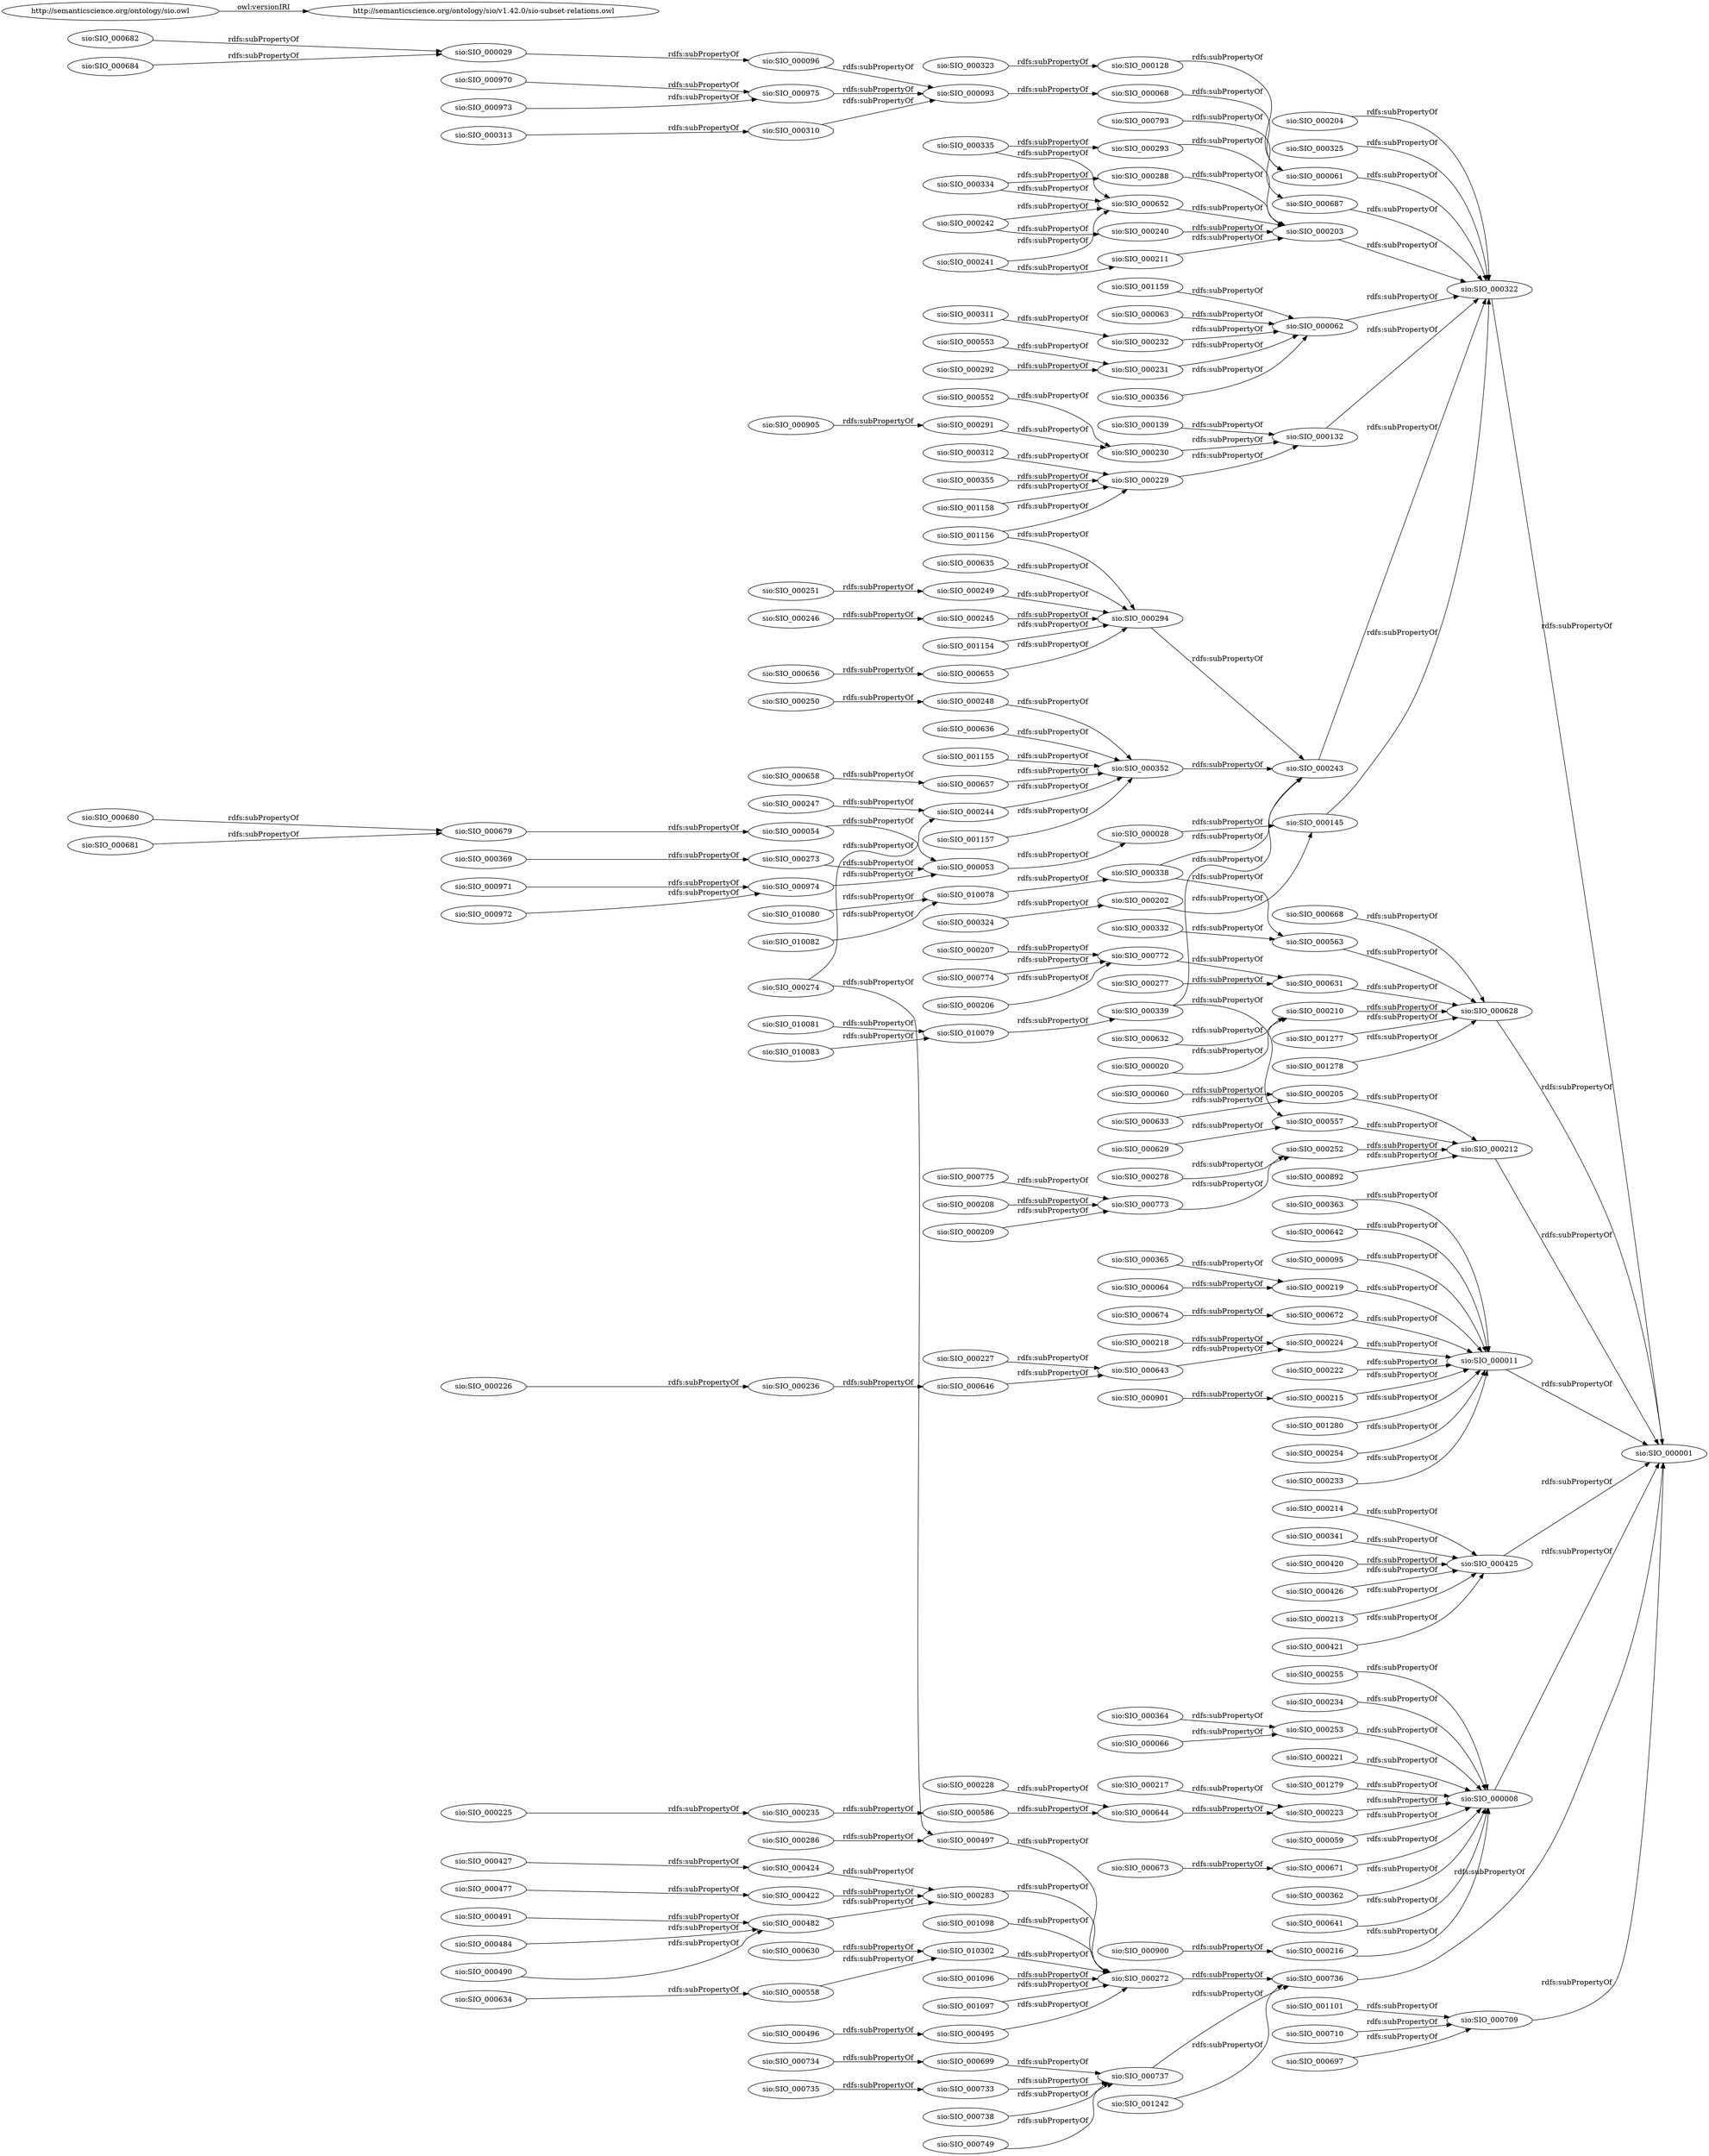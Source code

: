 digraph ar2dtool_diagram { 
rankdir=LR;
size="1501"
	"sio:SIO_000737" -> "sio:SIO_000736" [ label = "rdfs:subPropertyOf" ];
	"sio:SIO_000332" -> "sio:SIO_000563" [ label = "rdfs:subPropertyOf" ];
	"sio:SIO_000687" -> "sio:SIO_000322" [ label = "rdfs:subPropertyOf" ];
	"sio:SIO_000311" -> "sio:SIO_000232" [ label = "rdfs:subPropertyOf" ];
	"sio:SIO_000495" -> "sio:SIO_000272" [ label = "rdfs:subPropertyOf" ];
	"sio:SIO_000240" -> "sio:SIO_000203" [ label = "rdfs:subPropertyOf" ];
	"sio:SIO_000219" -> "sio:SIO_000011" [ label = "rdfs:subPropertyOf" ];
	"sio:SIO_000553" -> "sio:SIO_000231" [ label = "rdfs:subPropertyOf" ];
	"sio:SIO_000674" -> "sio:SIO_000672" [ label = "rdfs:subPropertyOf" ];
	"sio:SIO_000482" -> "sio:SIO_000283" [ label = "rdfs:subPropertyOf" ];
	"sio:SIO_000632" -> "sio:SIO_000210" [ label = "rdfs:subPropertyOf" ];
	"sio:SIO_000248" -> "sio:SIO_000352" [ label = "rdfs:subPropertyOf" ];
	"sio:SIO_000774" -> "sio:SIO_000772" [ label = "rdfs:subPropertyOf" ];
	"sio:SIO_000227" -> "sio:SIO_000643" [ label = "rdfs:subPropertyOf" ];
	"sio:SIO_000206" -> "sio:SIO_000772" [ label = "rdfs:subPropertyOf" ];
	"sio:SIO_000369" -> "sio:SIO_000273" [ label = "rdfs:subPropertyOf" ];
	"http://semanticscience.org/ontology/sio.owl" -> "http://semanticscience.org/ontology/sio/v1.42.0/sio-subset-relations.owl" [ label = "owl:versionIRI" ];
	"sio:SIO_000682" -> "sio:SIO_000029" [ label = "rdfs:subPropertyOf" ];
	"sio:SIO_000490" -> "sio:SIO_000482" [ label = "rdfs:subPropertyOf" ];
	"sio:SIO_000277" -> "sio:SIO_000631" [ label = "rdfs:subPropertyOf" ];
	"sio:SIO_010082" -> "sio:SIO_010078" [ label = "rdfs:subPropertyOf" ];
	"sio:SIO_000974" -> "sio:SIO_000053" [ label = "rdfs:subPropertyOf" ];
	"sio:SIO_000427" -> "sio:SIO_000424" [ label = "rdfs:subPropertyOf" ];
	"sio:SIO_000064" -> "sio:SIO_000219" [ label = "rdfs:subPropertyOf" ];
	"sio:SIO_000235" -> "sio:SIO_000586" [ label = "rdfs:subPropertyOf" ];
	"sio:SIO_000214" -> "sio:SIO_000425" [ label = "rdfs:subPropertyOf" ];
	"sio:SIO_000356" -> "sio:SIO_000062" [ label = "rdfs:subPropertyOf" ];
	"sio:SIO_000335" -> "sio:SIO_000652" [ label = "rdfs:subPropertyOf" ];
	"sio:SIO_000335" -> "sio:SIO_000293" [ label = "rdfs:subPropertyOf" ];
	"sio:SIO_000477" -> "sio:SIO_000422" [ label = "rdfs:subPropertyOf" ];
	"sio:SIO_000093" -> "sio:SIO_000068" [ label = "rdfs:subPropertyOf" ];
	"sio:SIO_001098" -> "sio:SIO_000272" [ label = "rdfs:subPropertyOf" ];
	"sio:SIO_000243" -> "sio:SIO_000322" [ label = "rdfs:subPropertyOf" ];
	"sio:SIO_000222" -> "sio:SIO_000011" [ label = "rdfs:subPropertyOf" ];
	"sio:SIO_000364" -> "sio:SIO_000253" [ label = "rdfs:subPropertyOf" ];
	"sio:SIO_000322" -> "sio:SIO_000001" [ label = "rdfs:subPropertyOf" ];
	"sio:SIO_001156" -> "sio:SIO_000294" [ label = "rdfs:subPropertyOf" ];
	"sio:SIO_001156" -> "sio:SIO_000229" [ label = "rdfs:subPropertyOf" ];
	"sio:SIO_000656" -> "sio:SIO_000655" [ label = "rdfs:subPropertyOf" ];
	"sio:SIO_000293" -> "sio:SIO_000203" [ label = "rdfs:subPropertyOf" ];
	"sio:SIO_000635" -> "sio:SIO_000294" [ label = "rdfs:subPropertyOf" ];
	"sio:SIO_000272" -> "sio:SIO_000736" [ label = "rdfs:subPropertyOf" ];
	"sio:SIO_001277" -> "sio:SIO_000628" [ label = "rdfs:subPropertyOf" ];
	"sio:SIO_000251" -> "sio:SIO_000249" [ label = "rdfs:subPropertyOf" ];
	"sio:SIO_000422" -> "sio:SIO_000283" [ label = "rdfs:subPropertyOf" ];
	"sio:SIO_000230" -> "sio:SIO_000132" [ label = "rdfs:subPropertyOf" ];
	"sio:SIO_000059" -> "sio:SIO_000008" [ label = "rdfs:subPropertyOf" ];
	"sio:SIO_000209" -> "sio:SIO_000773" [ label = "rdfs:subPropertyOf" ];
	"sio:SIO_000735" -> "sio:SIO_000733" [ label = "rdfs:subPropertyOf" ];
	"sio:SIO_000643" -> "sio:SIO_000224" [ label = "rdfs:subPropertyOf" ];
	"sio:SIO_001101" -> "sio:SIO_000709" [ label = "rdfs:subPropertyOf" ];
	"sio:SIO_000217" -> "sio:SIO_000223" [ label = "rdfs:subPropertyOf" ];
	"sio:SIO_000338" -> "sio:SIO_000563" [ label = "rdfs:subPropertyOf" ];
	"sio:SIO_000338" -> "sio:SIO_000243" [ label = "rdfs:subPropertyOf" ];
	"sio:SIO_000672" -> "sio:SIO_000011" [ label = "rdfs:subPropertyOf" ];
	"sio:SIO_000288" -> "sio:SIO_000203" [ label = "rdfs:subPropertyOf" ];
	"sio:SIO_000630" -> "sio:SIO_010302" [ label = "rdfs:subPropertyOf" ];
	"sio:SIO_000096" -> "sio:SIO_000093" [ label = "rdfs:subPropertyOf" ];
	"sio:SIO_000793" -> "sio:SIO_000687" [ label = "rdfs:subPropertyOf" ];
	"sio:SIO_000246" -> "sio:SIO_000245" [ label = "rdfs:subPropertyOf" ];
	"sio:SIO_000772" -> "sio:SIO_000631" [ label = "rdfs:subPropertyOf" ];
	"sio:SIO_000054" -> "sio:SIO_000053" [ label = "rdfs:subPropertyOf" ];
	"sio:SIO_000225" -> "sio:SIO_000235" [ label = "rdfs:subPropertyOf" ];
	"sio:SIO_000204" -> "sio:SIO_000322" [ label = "rdfs:subPropertyOf" ];
	"sio:SIO_000901" -> "sio:SIO_000215" [ label = "rdfs:subPropertyOf" ];
	"sio:SIO_000709" -> "sio:SIO_000001" [ label = "rdfs:subPropertyOf" ];
	"sio:SIO_000325" -> "sio:SIO_000322" [ label = "rdfs:subPropertyOf" ];
	"sio:SIO_000680" -> "sio:SIO_000679" [ label = "rdfs:subPropertyOf" ];
	"sio:SIO_001159" -> "sio:SIO_000062" [ label = "rdfs:subPropertyOf" ];
	"sio:SIO_010080" -> "sio:SIO_010078" [ label = "rdfs:subPropertyOf" ];
	"sio:SIO_001280" -> "sio:SIO_000011" [ label = "rdfs:subPropertyOf" ];
	"sio:SIO_000972" -> "sio:SIO_000974" [ label = "rdfs:subPropertyOf" ];
	"sio:SIO_000254" -> "sio:SIO_000011" [ label = "rdfs:subPropertyOf" ];
	"sio:SIO_000425" -> "sio:SIO_000001" [ label = "rdfs:subPropertyOf" ];
	"sio:SIO_000062" -> "sio:SIO_000322" [ label = "rdfs:subPropertyOf" ];
	"sio:SIO_000233" -> "sio:SIO_000011" [ label = "rdfs:subPropertyOf" ];
	"sio:SIO_000212" -> "sio:SIO_000001" [ label = "rdfs:subPropertyOf" ];
	"sio:SIO_000020" -> "sio:SIO_000210" [ label = "rdfs:subPropertyOf" ];
	"sio:SIO_000738" -> "sio:SIO_000737" [ label = "rdfs:subPropertyOf" ];
	"sio:SIO_000312" -> "sio:SIO_000229" [ label = "rdfs:subPropertyOf" ];
	"sio:SIO_000496" -> "sio:SIO_000495" [ label = "rdfs:subPropertyOf" ];
	"sio:SIO_000646" -> "sio:SIO_000643" [ label = "rdfs:subPropertyOf" ];
	"sio:SIO_000283" -> "sio:SIO_000272" [ label = "rdfs:subPropertyOf" ];
	"sio:SIO_001096" -> "sio:SIO_000272" [ label = "rdfs:subPropertyOf" ];
	"sio:SIO_000241" -> "sio:SIO_000652" [ label = "rdfs:subPropertyOf" ];
	"sio:SIO_000241" -> "sio:SIO_000211" [ label = "rdfs:subPropertyOf" ];
	"sio:SIO_000028" -> "sio:SIO_000145" [ label = "rdfs:subPropertyOf" ];
	"sio:SIO_000362" -> "sio:SIO_000008" [ label = "rdfs:subPropertyOf" ];
	"sio:SIO_000341" -> "sio:SIO_000425" [ label = "rdfs:subPropertyOf" ];
	"sio:SIO_000128" -> "sio:SIO_000061" [ label = "rdfs:subPropertyOf" ];
	"sio:SIO_001154" -> "sio:SIO_000294" [ label = "rdfs:subPropertyOf" ];
	"sio:SIO_000291" -> "sio:SIO_000230" [ label = "rdfs:subPropertyOf" ];
	"sio:SIO_000633" -> "sio:SIO_000205" [ label = "rdfs:subPropertyOf" ];
	"sio:SIO_000249" -> "sio:SIO_000294" [ label = "rdfs:subPropertyOf" ];
	"sio:SIO_000420" -> "sio:SIO_000425" [ label = "rdfs:subPropertyOf" ];
	"sio:SIO_000775" -> "sio:SIO_000773" [ label = "rdfs:subPropertyOf" ];
	"sio:SIO_000228" -> "sio:SIO_000644" [ label = "rdfs:subPropertyOf" ];
	"sio:SIO_000207" -> "sio:SIO_000772" [ label = "rdfs:subPropertyOf" ];
	"sio:SIO_000733" -> "sio:SIO_000737" [ label = "rdfs:subPropertyOf" ];
	"sio:SIO_000491" -> "sio:SIO_000482" [ label = "rdfs:subPropertyOf" ];
	"sio:SIO_000641" -> "sio:SIO_000008" [ label = "rdfs:subPropertyOf" ];
	"sio:SIO_000278" -> "sio:SIO_000252" [ label = "rdfs:subPropertyOf" ];
	"sio:SIO_000975" -> "sio:SIO_000093" [ label = "rdfs:subPropertyOf" ];
	"sio:SIO_010083" -> "sio:SIO_010079" [ label = "rdfs:subPropertyOf" ];
	"sio:SIO_000236" -> "sio:SIO_000646" [ label = "rdfs:subPropertyOf" ];
	"sio:SIO_000215" -> "sio:SIO_000011" [ label = "rdfs:subPropertyOf" ];
	"sio:SIO_000286" -> "sio:SIO_000497" [ label = "rdfs:subPropertyOf" ];
	"sio:SIO_000628" -> "sio:SIO_000001" [ label = "rdfs:subPropertyOf" ];
	"sio:SIO_000244" -> "sio:SIO_000352" [ label = "rdfs:subPropertyOf" ];
	"sio:SIO_000223" -> "sio:SIO_000008" [ label = "rdfs:subPropertyOf" ];
	"sio:SIO_000202" -> "sio:SIO_000145" [ label = "rdfs:subPropertyOf" ];
	"sio:SIO_000749" -> "sio:SIO_000737" [ label = "rdfs:subPropertyOf" ];
	"sio:SIO_000557" -> "sio:SIO_000212" [ label = "rdfs:subPropertyOf" ];
	"sio:SIO_000365" -> "sio:SIO_000219" [ label = "rdfs:subPropertyOf" ];
	"sio:SIO_000699" -> "sio:SIO_000737" [ label = "rdfs:subPropertyOf" ];
	"sio:SIO_000323" -> "sio:SIO_000128" [ label = "rdfs:subPropertyOf" ];
	"sio:SIO_001157" -> "sio:SIO_000352" [ label = "rdfs:subPropertyOf" ];
	"sio:SIO_000657" -> "sio:SIO_000352" [ label = "rdfs:subPropertyOf" ];
	"sio:SIO_000294" -> "sio:SIO_000243" [ label = "rdfs:subPropertyOf" ];
	"sio:SIO_000636" -> "sio:SIO_000352" [ label = "rdfs:subPropertyOf" ];
	"sio:SIO_000273" -> "sio:SIO_000053" [ label = "rdfs:subPropertyOf" ];
	"sio:SIO_000970" -> "sio:SIO_000975" [ label = "rdfs:subPropertyOf" ];
	"sio:SIO_010078" -> "sio:SIO_000338" [ label = "rdfs:subPropertyOf" ];
	"sio:SIO_000252" -> "sio:SIO_000212" [ label = "rdfs:subPropertyOf" ];
	"sio:SIO_001278" -> "sio:SIO_000628" [ label = "rdfs:subPropertyOf" ];
	"sio:SIO_000060" -> "sio:SIO_000205" [ label = "rdfs:subPropertyOf" ];
	"sio:SIO_000231" -> "sio:SIO_000062" [ label = "rdfs:subPropertyOf" ];
	"sio:SIO_000586" -> "sio:SIO_000644" [ label = "rdfs:subPropertyOf" ];
	"sio:SIO_000210" -> "sio:SIO_000628" [ label = "rdfs:subPropertyOf" ];
	"sio:SIO_000736" -> "sio:SIO_000001" [ label = "rdfs:subPropertyOf" ];
	"sio:SIO_000352" -> "sio:SIO_000243" [ label = "rdfs:subPropertyOf" ];
	"sio:SIO_000310" -> "sio:SIO_000093" [ label = "rdfs:subPropertyOf" ];
	"sio:SIO_000139" -> "sio:SIO_000132" [ label = "rdfs:subPropertyOf" ];
	"sio:SIO_000644" -> "sio:SIO_000223" [ label = "rdfs:subPropertyOf" ];
	"sio:SIO_000068" -> "sio:SIO_000061" [ label = "rdfs:subPropertyOf" ];
	"sio:SIO_000218" -> "sio:SIO_000224" [ label = "rdfs:subPropertyOf" ];
	"sio:SIO_000552" -> "sio:SIO_000230" [ label = "rdfs:subPropertyOf" ];
	"sio:SIO_000339" -> "sio:SIO_000557" [ label = "rdfs:subPropertyOf" ];
	"sio:SIO_000339" -> "sio:SIO_000243" [ label = "rdfs:subPropertyOf" ];
	"sio:SIO_000673" -> "sio:SIO_000671" [ label = "rdfs:subPropertyOf" ];
	"sio:SIO_000652" -> "sio:SIO_000203" [ label = "rdfs:subPropertyOf" ];
	"sio:SIO_000631" -> "sio:SIO_000628" [ label = "rdfs:subPropertyOf" ];
	"sio:SIO_000247" -> "sio:SIO_000244" [ label = "rdfs:subPropertyOf" ];
	"sio:SIO_000773" -> "sio:SIO_000252" [ label = "rdfs:subPropertyOf" ];
	"sio:SIO_000226" -> "sio:SIO_000236" [ label = "rdfs:subPropertyOf" ];
	"sio:SIO_000205" -> "sio:SIO_000212" [ label = "rdfs:subPropertyOf" ];
	"sio:SIO_000710" -> "sio:SIO_000709" [ label = "rdfs:subPropertyOf" ];
	"sio:SIO_000681" -> "sio:SIO_000679" [ label = "rdfs:subPropertyOf" ];
	"sio:SIO_010302" -> "sio:SIO_000272" [ label = "rdfs:subPropertyOf" ];
	"sio:SIO_010081" -> "sio:SIO_010079" [ label = "rdfs:subPropertyOf" ];
	"sio:SIO_000973" -> "sio:SIO_000975" [ label = "rdfs:subPropertyOf" ];
	"sio:SIO_000255" -> "sio:SIO_000008" [ label = "rdfs:subPropertyOf" ];
	"sio:SIO_000426" -> "sio:SIO_000425" [ label = "rdfs:subPropertyOf" ];
	"sio:SIO_000063" -> "sio:SIO_000062" [ label = "rdfs:subPropertyOf" ];
	"sio:SIO_000234" -> "sio:SIO_000008" [ label = "rdfs:subPropertyOf" ];
	"sio:SIO_000213" -> "sio:SIO_000425" [ label = "rdfs:subPropertyOf" ];
	"sio:SIO_000355" -> "sio:SIO_000229" [ label = "rdfs:subPropertyOf" ];
	"sio:SIO_000334" -> "sio:SIO_000652" [ label = "rdfs:subPropertyOf" ];
	"sio:SIO_000334" -> "sio:SIO_000288" [ label = "rdfs:subPropertyOf" ];
	"sio:SIO_000313" -> "sio:SIO_000310" [ label = "rdfs:subPropertyOf" ];
	"sio:SIO_000497" -> "sio:SIO_000272" [ label = "rdfs:subPropertyOf" ];
	"sio:SIO_000668" -> "sio:SIO_000628" [ label = "rdfs:subPropertyOf" ];
	"sio:SIO_001097" -> "sio:SIO_000272" [ label = "rdfs:subPropertyOf" ];
	"sio:SIO_000242" -> "sio:SIO_000652" [ label = "rdfs:subPropertyOf" ];
	"sio:SIO_000242" -> "sio:SIO_000240" [ label = "rdfs:subPropertyOf" ];
	"sio:SIO_000221" -> "sio:SIO_000008" [ label = "rdfs:subPropertyOf" ];
	"sio:SIO_000029" -> "sio:SIO_000096" [ label = "rdfs:subPropertyOf" ];
	"sio:SIO_000008" -> "sio:SIO_000001" [ label = "rdfs:subPropertyOf" ];
	"sio:SIO_000363" -> "sio:SIO_000011" [ label = "rdfs:subPropertyOf" ];
	"sio:SIO_000697" -> "sio:SIO_000709" [ label = "rdfs:subPropertyOf" ];
	"sio:SIO_001155" -> "sio:SIO_000352" [ label = "rdfs:subPropertyOf" ];
	"sio:SIO_000484" -> "sio:SIO_000482" [ label = "rdfs:subPropertyOf" ];
	"sio:SIO_000655" -> "sio:SIO_000294" [ label = "rdfs:subPropertyOf" ];
	"sio:SIO_000292" -> "sio:SIO_000231" [ label = "rdfs:subPropertyOf" ];
	"sio:SIO_000634" -> "sio:SIO_000558" [ label = "rdfs:subPropertyOf" ];
	"sio:SIO_000250" -> "sio:SIO_000248" [ label = "rdfs:subPropertyOf" ];
	"sio:SIO_000421" -> "sio:SIO_000425" [ label = "rdfs:subPropertyOf" ];
	"sio:SIO_000229" -> "sio:SIO_000132" [ label = "rdfs:subPropertyOf" ];
	"sio:SIO_000208" -> "sio:SIO_000773" [ label = "rdfs:subPropertyOf" ];
	"sio:SIO_000563" -> "sio:SIO_000628" [ label = "rdfs:subPropertyOf" ];
	"sio:SIO_000734" -> "sio:SIO_000699" [ label = "rdfs:subPropertyOf" ];
	"sio:SIO_000905" -> "sio:SIO_000291" [ label = "rdfs:subPropertyOf" ];
	"sio:SIO_000684" -> "sio:SIO_000029" [ label = "rdfs:subPropertyOf" ];
	"sio:SIO_000642" -> "sio:SIO_000011" [ label = "rdfs:subPropertyOf" ];
	"sio:SIO_000066" -> "sio:SIO_000253" [ label = "rdfs:subPropertyOf" ];
	"sio:SIO_001242" -> "sio:SIO_000736" [ label = "rdfs:subPropertyOf" ];
	"sio:SIO_000216" -> "sio:SIO_000008" [ label = "rdfs:subPropertyOf" ];
	"sio:SIO_000145" -> "sio:SIO_000322" [ label = "rdfs:subPropertyOf" ];
	"sio:SIO_000671" -> "sio:SIO_000008" [ label = "rdfs:subPropertyOf" ];
	"sio:SIO_000629" -> "sio:SIO_000557" [ label = "rdfs:subPropertyOf" ];
	"sio:SIO_000095" -> "sio:SIO_000011" [ label = "rdfs:subPropertyOf" ];
	"sio:SIO_000245" -> "sio:SIO_000294" [ label = "rdfs:subPropertyOf" ];
	"sio:SIO_000053" -> "sio:SIO_000028" [ label = "rdfs:subPropertyOf" ];
	"sio:SIO_000224" -> "sio:SIO_000011" [ label = "rdfs:subPropertyOf" ];
	"sio:SIO_000203" -> "sio:SIO_000322" [ label = "rdfs:subPropertyOf" ];
	"sio:SIO_000011" -> "sio:SIO_000001" [ label = "rdfs:subPropertyOf" ];
	"sio:SIO_000558" -> "sio:SIO_010302" [ label = "rdfs:subPropertyOf" ];
	"sio:SIO_000900" -> "sio:SIO_000216" [ label = "rdfs:subPropertyOf" ];
	"sio:SIO_000892" -> "sio:SIO_000212" [ label = "rdfs:subPropertyOf" ];
	"sio:SIO_000324" -> "sio:SIO_000202" [ label = "rdfs:subPropertyOf" ];
	"sio:SIO_000132" -> "sio:SIO_000322" [ label = "rdfs:subPropertyOf" ];
	"sio:SIO_000679" -> "sio:SIO_000054" [ label = "rdfs:subPropertyOf" ];
	"sio:SIO_001158" -> "sio:SIO_000229" [ label = "rdfs:subPropertyOf" ];
	"sio:SIO_000658" -> "sio:SIO_000657" [ label = "rdfs:subPropertyOf" ];
	"sio:SIO_010079" -> "sio:SIO_000339" [ label = "rdfs:subPropertyOf" ];
	"sio:SIO_000274" -> "sio:SIO_000497" [ label = "rdfs:subPropertyOf" ];
	"sio:SIO_000274" -> "sio:SIO_000244" [ label = "rdfs:subPropertyOf" ];
	"sio:SIO_001279" -> "sio:SIO_000008" [ label = "rdfs:subPropertyOf" ];
	"sio:SIO_000971" -> "sio:SIO_000974" [ label = "rdfs:subPropertyOf" ];
	"sio:SIO_000253" -> "sio:SIO_000008" [ label = "rdfs:subPropertyOf" ];
	"sio:SIO_000424" -> "sio:SIO_000283" [ label = "rdfs:subPropertyOf" ];
	"sio:SIO_000061" -> "sio:SIO_000322" [ label = "rdfs:subPropertyOf" ];
	"sio:SIO_000232" -> "sio:SIO_000062" [ label = "rdfs:subPropertyOf" ];
	"sio:SIO_000211" -> "sio:SIO_000203" [ label = "rdfs:subPropertyOf" ];

}
